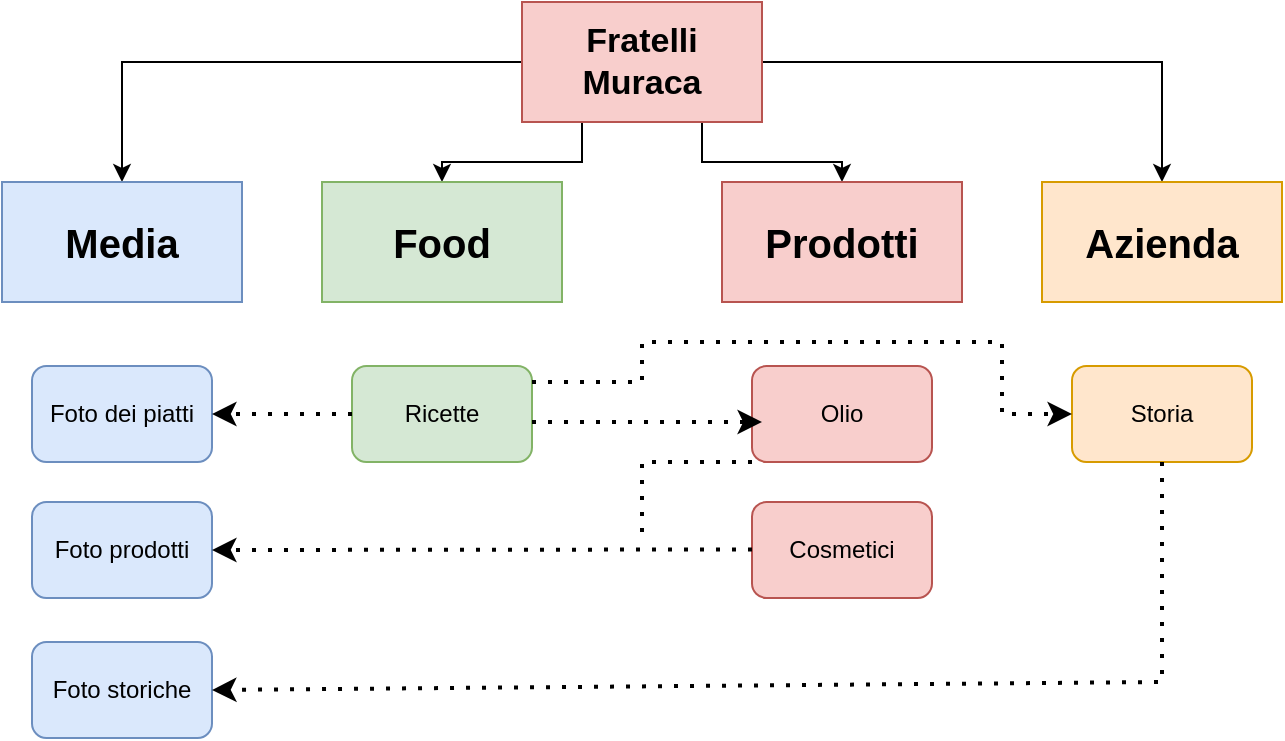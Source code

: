 <mxfile version="24.2.0" type="device">
  <diagram name="Page-1" id="dbesofCmt6-1iXNB8A8U">
    <mxGraphModel dx="704" dy="437" grid="1" gridSize="10" guides="1" tooltips="1" connect="1" arrows="1" fold="1" page="1" pageScale="1" pageWidth="850" pageHeight="1100" math="0" shadow="0">
      <root>
        <mxCell id="0" />
        <mxCell id="1" parent="0" />
        <mxCell id="99woYybxCYL3OicorMFg-11" style="edgeStyle=orthogonalEdgeStyle;rounded=0;orthogonalLoop=1;jettySize=auto;html=1;exitX=0;exitY=0.5;exitDx=0;exitDy=0;entryX=0.5;entryY=0;entryDx=0;entryDy=0;" edge="1" parent="1" source="tZXwyYY5hMsLdqnYT_lw-1" target="tZXwyYY5hMsLdqnYT_lw-2">
          <mxGeometry relative="1" as="geometry" />
        </mxCell>
        <mxCell id="99woYybxCYL3OicorMFg-12" style="edgeStyle=orthogonalEdgeStyle;rounded=0;orthogonalLoop=1;jettySize=auto;html=1;exitX=0.25;exitY=1;exitDx=0;exitDy=0;entryX=0.5;entryY=0;entryDx=0;entryDy=0;" edge="1" parent="1" source="tZXwyYY5hMsLdqnYT_lw-1" target="tZXwyYY5hMsLdqnYT_lw-3">
          <mxGeometry relative="1" as="geometry">
            <Array as="points">
              <mxPoint x="410" y="150" />
              <mxPoint x="340" y="150" />
            </Array>
          </mxGeometry>
        </mxCell>
        <mxCell id="99woYybxCYL3OicorMFg-13" style="edgeStyle=orthogonalEdgeStyle;rounded=0;orthogonalLoop=1;jettySize=auto;html=1;exitX=0.75;exitY=1;exitDx=0;exitDy=0;entryX=0.5;entryY=0;entryDx=0;entryDy=0;" edge="1" parent="1" source="tZXwyYY5hMsLdqnYT_lw-1" target="tZXwyYY5hMsLdqnYT_lw-4">
          <mxGeometry relative="1" as="geometry">
            <Array as="points">
              <mxPoint x="470" y="150" />
              <mxPoint x="540" y="150" />
            </Array>
          </mxGeometry>
        </mxCell>
        <mxCell id="99woYybxCYL3OicorMFg-14" style="edgeStyle=orthogonalEdgeStyle;rounded=0;orthogonalLoop=1;jettySize=auto;html=1;exitX=1;exitY=0.5;exitDx=0;exitDy=0;entryX=0.5;entryY=0;entryDx=0;entryDy=0;" edge="1" parent="1" source="tZXwyYY5hMsLdqnYT_lw-1" target="tZXwyYY5hMsLdqnYT_lw-5">
          <mxGeometry relative="1" as="geometry" />
        </mxCell>
        <mxCell id="tZXwyYY5hMsLdqnYT_lw-1" value="&lt;b&gt;&lt;font style=&quot;font-size: 17px;&quot;&gt;Fratelli Muraca&lt;/font&gt;&lt;/b&gt;" style="rounded=0;whiteSpace=wrap;html=1;fillColor=#f8cecc;strokeColor=#b85450;" parent="1" vertex="1">
          <mxGeometry x="380" y="70" width="120" height="60" as="geometry" />
        </mxCell>
        <mxCell id="tZXwyYY5hMsLdqnYT_lw-2" value="Media" style="rounded=0;whiteSpace=wrap;html=1;fontSize=20;fontStyle=1;fillColor=#dae8fc;strokeColor=#6c8ebf;" parent="1" vertex="1">
          <mxGeometry x="120" y="160" width="120" height="60" as="geometry" />
        </mxCell>
        <mxCell id="tZXwyYY5hMsLdqnYT_lw-3" value="Food" style="rounded=0;whiteSpace=wrap;html=1;fontSize=20;fontStyle=1;fillColor=#d5e8d4;strokeColor=#82b366;" parent="1" vertex="1">
          <mxGeometry x="280" y="160" width="120" height="60" as="geometry" />
        </mxCell>
        <mxCell id="tZXwyYY5hMsLdqnYT_lw-4" value="Prodotti" style="rounded=0;whiteSpace=wrap;html=1;fontSize=20;fontStyle=1;fillColor=#f8cecc;strokeColor=#b85450;" parent="1" vertex="1">
          <mxGeometry x="480" y="160" width="120" height="60" as="geometry" />
        </mxCell>
        <mxCell id="tZXwyYY5hMsLdqnYT_lw-5" value="Azienda" style="rounded=0;whiteSpace=wrap;html=1;fontSize=20;fontStyle=1;fillColor=#ffe6cc;strokeColor=#d79b00;" parent="1" vertex="1">
          <mxGeometry x="640" y="160" width="120" height="60" as="geometry" />
        </mxCell>
        <mxCell id="tZXwyYY5hMsLdqnYT_lw-7" value="Foto dei piatti" style="rounded=1;whiteSpace=wrap;html=1;fillColor=#dae8fc;strokeColor=#6c8ebf;" parent="1" vertex="1">
          <mxGeometry x="135" y="252" width="90" height="48" as="geometry" />
        </mxCell>
        <mxCell id="tZXwyYY5hMsLdqnYT_lw-8" value="Foto storiche" style="rounded=1;whiteSpace=wrap;html=1;fillColor=#dae8fc;strokeColor=#6c8ebf;" parent="1" vertex="1">
          <mxGeometry x="135" y="390" width="90" height="48" as="geometry" />
        </mxCell>
        <mxCell id="tZXwyYY5hMsLdqnYT_lw-9" value="Foto prodotti" style="rounded=1;whiteSpace=wrap;html=1;fillColor=#dae8fc;strokeColor=#6c8ebf;" parent="1" vertex="1">
          <mxGeometry x="135" y="320" width="90" height="48" as="geometry" />
        </mxCell>
        <mxCell id="tZXwyYY5hMsLdqnYT_lw-10" value="Ricette" style="rounded=1;whiteSpace=wrap;html=1;fillColor=#d5e8d4;strokeColor=#82b366;" parent="1" vertex="1">
          <mxGeometry x="295" y="252" width="90" height="48" as="geometry" />
        </mxCell>
        <mxCell id="tZXwyYY5hMsLdqnYT_lw-11" value="Olio" style="rounded=1;whiteSpace=wrap;html=1;fillColor=#f8cecc;strokeColor=#b85450;" parent="1" vertex="1">
          <mxGeometry x="495" y="252" width="90" height="48" as="geometry" />
        </mxCell>
        <mxCell id="tZXwyYY5hMsLdqnYT_lw-12" value="Cosmetici" style="rounded=1;whiteSpace=wrap;html=1;fillColor=#f8cecc;strokeColor=#b85450;" parent="1" vertex="1">
          <mxGeometry x="495" y="320" width="90" height="48" as="geometry" />
        </mxCell>
        <mxCell id="tZXwyYY5hMsLdqnYT_lw-13" value="Storia" style="rounded=1;whiteSpace=wrap;html=1;fillColor=#ffe6cc;strokeColor=#d79b00;" parent="1" vertex="1">
          <mxGeometry x="655" y="252" width="90" height="48" as="geometry" />
        </mxCell>
        <mxCell id="99woYybxCYL3OicorMFg-1" value="" style="endArrow=classic;dashed=1;html=1;dashPattern=1 3;strokeWidth=2;rounded=0;entryX=1;entryY=0.5;entryDx=0;entryDy=0;endFill=1;exitX=0;exitY=0.5;exitDx=0;exitDy=0;" edge="1" parent="1" source="tZXwyYY5hMsLdqnYT_lw-10" target="tZXwyYY5hMsLdqnYT_lw-7">
          <mxGeometry width="50" height="50" relative="1" as="geometry">
            <mxPoint x="280" y="340" as="sourcePoint" />
            <mxPoint x="350" y="360" as="targetPoint" />
          </mxGeometry>
        </mxCell>
        <mxCell id="99woYybxCYL3OicorMFg-2" value="" style="endArrow=classic;dashed=1;html=1;dashPattern=1 3;strokeWidth=2;rounded=0;entryX=1;entryY=0.5;entryDx=0;entryDy=0;endFill=1;exitX=0;exitY=0.5;exitDx=0;exitDy=0;" edge="1" parent="1" target="tZXwyYY5hMsLdqnYT_lw-9">
          <mxGeometry width="50" height="50" relative="1" as="geometry">
            <mxPoint x="495" y="343.74" as="sourcePoint" />
            <mxPoint x="425" y="343.74" as="targetPoint" />
          </mxGeometry>
        </mxCell>
        <mxCell id="99woYybxCYL3OicorMFg-3" value="" style="endArrow=none;dashed=1;html=1;dashPattern=1 3;strokeWidth=2;rounded=0;endFill=0;exitX=0;exitY=1;exitDx=0;exitDy=0;" edge="1" parent="1" source="tZXwyYY5hMsLdqnYT_lw-11">
          <mxGeometry width="50" height="50" relative="1" as="geometry">
            <mxPoint x="495" y="275.74" as="sourcePoint" />
            <mxPoint x="440" y="340" as="targetPoint" />
            <Array as="points">
              <mxPoint x="440" y="300" />
            </Array>
          </mxGeometry>
        </mxCell>
        <mxCell id="99woYybxCYL3OicorMFg-4" value="" style="endArrow=classic;dashed=1;html=1;dashPattern=1 3;strokeWidth=2;rounded=0;endFill=1;exitX=0;exitY=0.5;exitDx=0;exitDy=0;" edge="1" parent="1">
          <mxGeometry width="50" height="50" relative="1" as="geometry">
            <mxPoint x="385" y="280" as="sourcePoint" />
            <mxPoint x="500" y="280" as="targetPoint" />
          </mxGeometry>
        </mxCell>
        <mxCell id="99woYybxCYL3OicorMFg-5" value="" style="endArrow=classic;dashed=1;html=1;dashPattern=1 3;strokeWidth=2;rounded=0;endFill=1;exitX=0;exitY=0.5;exitDx=0;exitDy=0;entryX=0;entryY=0.5;entryDx=0;entryDy=0;" edge="1" parent="1" target="tZXwyYY5hMsLdqnYT_lw-13">
          <mxGeometry width="50" height="50" relative="1" as="geometry">
            <mxPoint x="385" y="260" as="sourcePoint" />
            <mxPoint x="620" y="240" as="targetPoint" />
            <Array as="points">
              <mxPoint x="440" y="260" />
              <mxPoint x="440" y="240" />
              <mxPoint x="620" y="240" />
              <mxPoint x="620" y="276" />
            </Array>
          </mxGeometry>
        </mxCell>
        <mxCell id="99woYybxCYL3OicorMFg-6" value="" style="endArrow=classic;dashed=1;html=1;dashPattern=1 3;strokeWidth=2;rounded=0;entryX=1;entryY=0.5;entryDx=0;entryDy=0;endFill=1;exitX=0.5;exitY=1;exitDx=0;exitDy=0;" edge="1" parent="1" source="tZXwyYY5hMsLdqnYT_lw-13" target="tZXwyYY5hMsLdqnYT_lw-8">
          <mxGeometry width="50" height="50" relative="1" as="geometry">
            <mxPoint x="500" y="413.6" as="sourcePoint" />
            <mxPoint x="230" y="413.86" as="targetPoint" />
            <Array as="points">
              <mxPoint x="700" y="410" />
            </Array>
          </mxGeometry>
        </mxCell>
      </root>
    </mxGraphModel>
  </diagram>
</mxfile>
